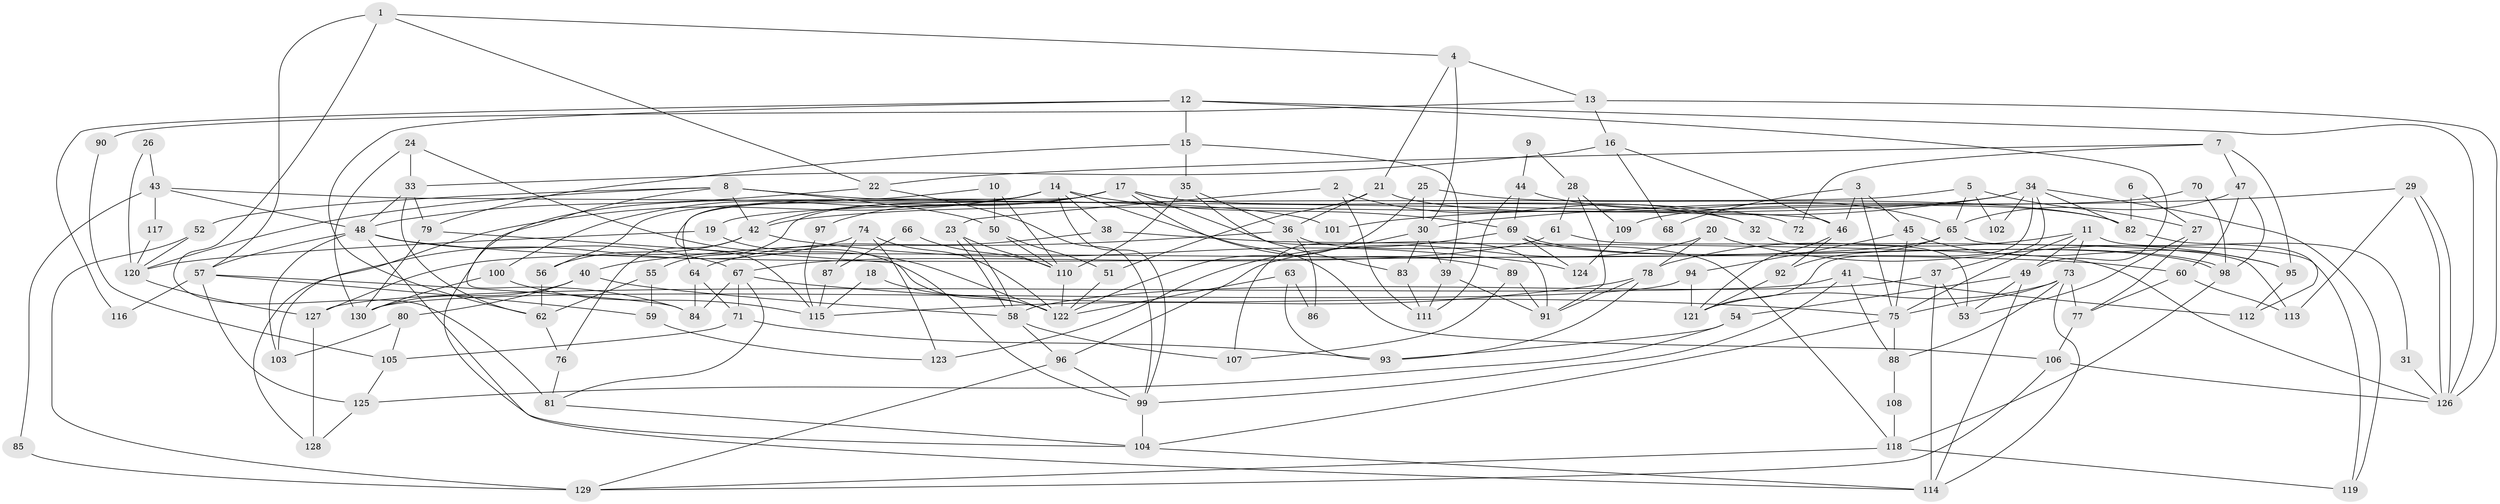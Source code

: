 // Generated by graph-tools (version 1.1) at 2025/11/02/27/25 16:11:23]
// undirected, 130 vertices, 260 edges
graph export_dot {
graph [start="1"]
  node [color=gray90,style=filled];
  1;
  2;
  3;
  4;
  5;
  6;
  7;
  8;
  9;
  10;
  11;
  12;
  13;
  14;
  15;
  16;
  17;
  18;
  19;
  20;
  21;
  22;
  23;
  24;
  25;
  26;
  27;
  28;
  29;
  30;
  31;
  32;
  33;
  34;
  35;
  36;
  37;
  38;
  39;
  40;
  41;
  42;
  43;
  44;
  45;
  46;
  47;
  48;
  49;
  50;
  51;
  52;
  53;
  54;
  55;
  56;
  57;
  58;
  59;
  60;
  61;
  62;
  63;
  64;
  65;
  66;
  67;
  68;
  69;
  70;
  71;
  72;
  73;
  74;
  75;
  76;
  77;
  78;
  79;
  80;
  81;
  82;
  83;
  84;
  85;
  86;
  87;
  88;
  89;
  90;
  91;
  92;
  93;
  94;
  95;
  96;
  97;
  98;
  99;
  100;
  101;
  102;
  103;
  104;
  105;
  106;
  107;
  108;
  109;
  110;
  111;
  112;
  113;
  114;
  115;
  116;
  117;
  118;
  119;
  120;
  121;
  122;
  123;
  124;
  125;
  126;
  127;
  128;
  129;
  130;
  1 -- 81;
  1 -- 4;
  1 -- 22;
  1 -- 57;
  2 -- 23;
  2 -- 111;
  2 -- 32;
  3 -- 45;
  3 -- 75;
  3 -- 46;
  3 -- 68;
  4 -- 30;
  4 -- 13;
  4 -- 21;
  5 -- 27;
  5 -- 19;
  5 -- 65;
  5 -- 102;
  6 -- 82;
  6 -- 27;
  7 -- 22;
  7 -- 47;
  7 -- 72;
  7 -- 95;
  8 -- 50;
  8 -- 42;
  8 -- 52;
  8 -- 84;
  8 -- 101;
  8 -- 120;
  9 -- 44;
  9 -- 28;
  10 -- 50;
  10 -- 114;
  10 -- 110;
  11 -- 73;
  11 -- 75;
  11 -- 31;
  11 -- 49;
  11 -- 78;
  12 -- 15;
  12 -- 126;
  12 -- 49;
  12 -- 62;
  12 -- 116;
  13 -- 16;
  13 -- 126;
  13 -- 90;
  14 -- 56;
  14 -- 106;
  14 -- 38;
  14 -- 69;
  14 -- 99;
  14 -- 100;
  14 -- 103;
  14 -- 115;
  15 -- 35;
  15 -- 79;
  15 -- 39;
  16 -- 33;
  16 -- 46;
  16 -- 68;
  17 -- 64;
  17 -- 32;
  17 -- 42;
  17 -- 55;
  17 -- 72;
  17 -- 89;
  17 -- 91;
  17 -- 97;
  18 -- 115;
  18 -- 122;
  19 -- 120;
  19 -- 99;
  20 -- 78;
  20 -- 96;
  20 -- 95;
  21 -- 82;
  21 -- 36;
  21 -- 51;
  22 -- 48;
  22 -- 99;
  23 -- 110;
  23 -- 58;
  23 -- 58;
  24 -- 130;
  24 -- 122;
  24 -- 33;
  25 -- 82;
  25 -- 122;
  25 -- 30;
  26 -- 43;
  26 -- 120;
  27 -- 77;
  27 -- 53;
  28 -- 61;
  28 -- 91;
  28 -- 109;
  29 -- 30;
  29 -- 126;
  29 -- 126;
  29 -- 113;
  30 -- 107;
  30 -- 39;
  30 -- 83;
  31 -- 126;
  32 -- 53;
  33 -- 62;
  33 -- 48;
  33 -- 79;
  34 -- 119;
  34 -- 121;
  34 -- 37;
  34 -- 42;
  34 -- 82;
  34 -- 101;
  34 -- 102;
  35 -- 83;
  35 -- 36;
  35 -- 110;
  36 -- 118;
  36 -- 40;
  36 -- 86;
  37 -- 114;
  37 -- 53;
  37 -- 58;
  38 -- 64;
  38 -- 126;
  39 -- 91;
  39 -- 111;
  40 -- 58;
  40 -- 80;
  40 -- 130;
  41 -- 99;
  41 -- 88;
  41 -- 112;
  41 -- 127;
  42 -- 56;
  42 -- 76;
  42 -- 124;
  43 -- 46;
  43 -- 48;
  43 -- 85;
  43 -- 117;
  44 -- 69;
  44 -- 65;
  44 -- 111;
  45 -- 95;
  45 -- 75;
  45 -- 94;
  46 -- 92;
  46 -- 121;
  47 -- 60;
  47 -- 65;
  47 -- 98;
  48 -- 57;
  48 -- 60;
  48 -- 67;
  48 -- 103;
  48 -- 104;
  49 -- 53;
  49 -- 54;
  49 -- 114;
  50 -- 51;
  50 -- 110;
  51 -- 122;
  52 -- 120;
  52 -- 129;
  54 -- 125;
  54 -- 93;
  55 -- 62;
  55 -- 59;
  56 -- 62;
  57 -- 84;
  57 -- 59;
  57 -- 116;
  57 -- 125;
  58 -- 96;
  58 -- 107;
  59 -- 123;
  60 -- 77;
  60 -- 113;
  61 -- 67;
  61 -- 113;
  62 -- 76;
  63 -- 122;
  63 -- 93;
  63 -- 86;
  64 -- 71;
  64 -- 84;
  65 -- 127;
  65 -- 92;
  65 -- 119;
  66 -- 110;
  66 -- 87;
  67 -- 75;
  67 -- 71;
  67 -- 81;
  67 -- 84;
  69 -- 98;
  69 -- 98;
  69 -- 123;
  69 -- 124;
  70 -- 98;
  70 -- 109;
  71 -- 93;
  71 -- 105;
  73 -- 121;
  73 -- 114;
  73 -- 75;
  73 -- 77;
  73 -- 88;
  74 -- 122;
  74 -- 123;
  74 -- 87;
  74 -- 128;
  75 -- 104;
  75 -- 88;
  76 -- 81;
  77 -- 106;
  78 -- 91;
  78 -- 93;
  78 -- 115;
  79 -- 130;
  79 -- 122;
  80 -- 103;
  80 -- 105;
  81 -- 104;
  82 -- 112;
  83 -- 111;
  85 -- 129;
  87 -- 115;
  88 -- 108;
  89 -- 91;
  89 -- 107;
  90 -- 105;
  92 -- 121;
  94 -- 130;
  94 -- 121;
  95 -- 112;
  96 -- 99;
  96 -- 129;
  97 -- 115;
  98 -- 118;
  99 -- 104;
  100 -- 115;
  100 -- 130;
  104 -- 114;
  105 -- 125;
  106 -- 126;
  106 -- 129;
  108 -- 118;
  109 -- 124;
  110 -- 122;
  117 -- 120;
  118 -- 129;
  118 -- 119;
  120 -- 127;
  125 -- 128;
  127 -- 128;
}
